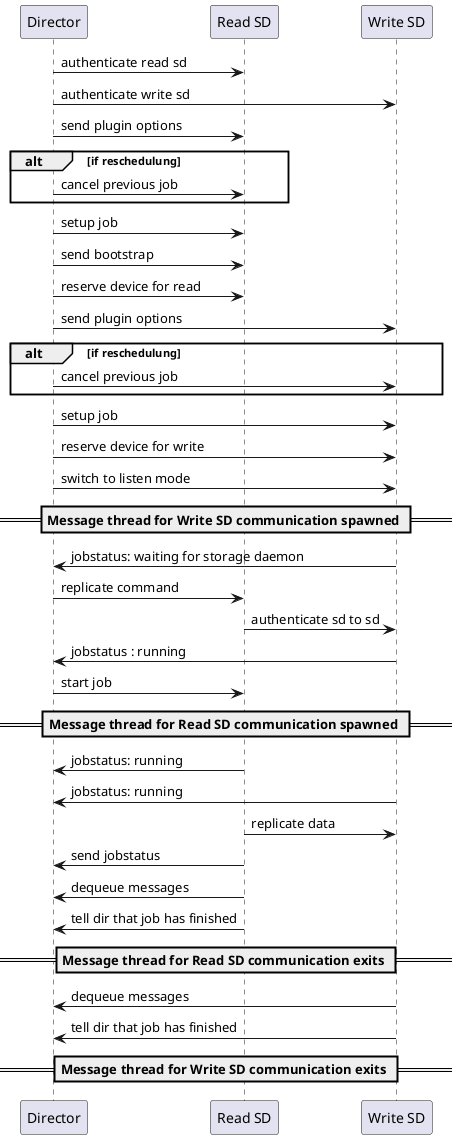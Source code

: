 @startuml
participant d as "Director"
participant r as "Read SD"
participant w as "Write SD"
d -> r : authenticate read sd
d -> w : authenticate write sd

d -> r : send plugin options
alt if reschedulung
  d -> r : cancel previous job
end

d -> r : setup job
d -> r : send bootstrap
d -> r : reserve device for read

d -> w : send plugin options
alt if reschedulung
  d -> w : cancel previous job
end
d -> w : setup job
d -> w : reserve device for write

d -> w : switch to listen mode
== Message thread for Write SD communication spawned ==
w -> d : jobstatus: waiting for storage daemon

d -> r : replicate command
r -> w : authenticate sd to sd

w -> d : jobstatus : running

d -> r : start job
== Message thread for Read SD communication spawned ==
r -> d : jobstatus: running

w -> d : jobstatus: running
r -> w : replicate data

r -> d : send jobstatus
r -> d : dequeue messages
r -> d : tell dir that job has finished
== Message thread for Read SD communication exits ==

w -> d : dequeue messages
w -> d : tell dir that job has finished
== Message thread for Write SD communication exits ==
@enduml
